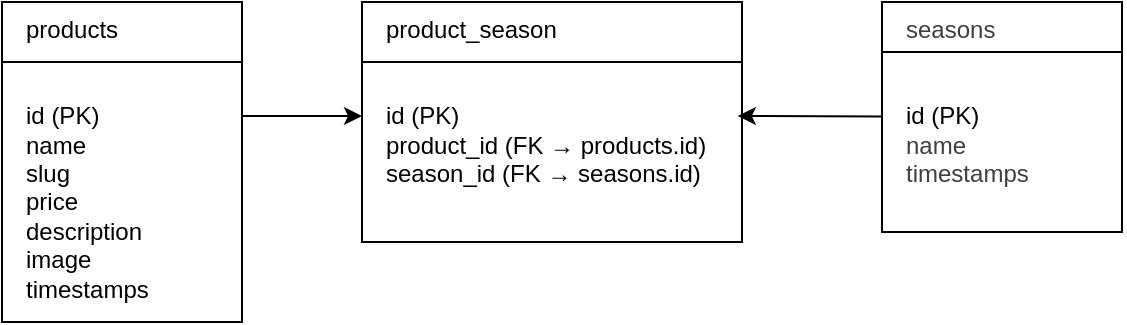 <mxfile>
    <diagram id="DlEuGl013d_0_B0PZQys" name="ページ1">
        <mxGraphModel dx="970" dy="702" grid="1" gridSize="10" guides="1" tooltips="1" connect="0" arrows="0" fold="1" page="1" pageScale="1" pageWidth="827" pageHeight="1169" math="0" shadow="0">
            <root>
                <mxCell id="0"/>
                <mxCell id="1" parent="0"/>
                <mxCell id="34" value="" style="group" vertex="1" connectable="0" parent="1">
                    <mxGeometry x="70" y="200" width="120" height="160" as="geometry"/>
                </mxCell>
                <mxCell id="18" value="&amp;nbsp; &amp;nbsp;products&lt;div&gt;&lt;font color=&quot;#000000&quot;&gt;&lt;br&gt;&lt;/font&gt;&lt;/div&gt;&lt;div&gt;&lt;font color=&quot;#000000&quot;&gt;&lt;br&gt;&lt;/font&gt;&lt;/div&gt;&lt;div&gt;&lt;font color=&quot;#000000&quot;&gt;&amp;nbsp; &amp;nbsp;&lt;/font&gt;id (PK)&lt;/div&gt;&lt;div&gt;&lt;font color=&quot;#000000&quot;&gt;&amp;nbsp; &amp;nbsp;name&lt;/font&gt;&lt;/div&gt;&lt;div&gt;&lt;font color=&quot;#000000&quot;&gt;&amp;nbsp; &amp;nbsp;slug&lt;/font&gt;&lt;/div&gt;&lt;div&gt;&lt;font color=&quot;#000000&quot;&gt;&amp;nbsp; &amp;nbsp;price&lt;/font&gt;&lt;/div&gt;&lt;div&gt;&lt;font color=&quot;#000000&quot;&gt;&amp;nbsp; &amp;nbsp;description&lt;/font&gt;&lt;/div&gt;&lt;div&gt;&lt;font color=&quot;#000000&quot;&gt;&amp;nbsp; &amp;nbsp;image&lt;/font&gt;&lt;/div&gt;&lt;div&gt;&lt;span style=&quot;background-color: transparent;&quot;&gt;&amp;nbsp; &amp;nbsp;&lt;/span&gt;&lt;span style=&quot;background-color: transparent;&quot;&gt;timestamps&lt;/span&gt;&lt;/div&gt;" style="rounded=0;whiteSpace=wrap;html=1;align=left;verticalAlign=top;fillColor=default;container=1;" vertex="1" parent="34">
                    <mxGeometry width="120" height="160" as="geometry"/>
                </mxCell>
                <mxCell id="28" value="" style="endArrow=none;html=1;" edge="1" parent="34">
                    <mxGeometry width="50" height="50" relative="1" as="geometry">
                        <mxPoint y="30" as="sourcePoint"/>
                        <mxPoint x="120" y="30" as="targetPoint"/>
                        <Array as="points">
                            <mxPoint x="60" y="30"/>
                        </Array>
                    </mxGeometry>
                </mxCell>
                <mxCell id="35" value="" style="group" vertex="1" connectable="0" parent="1">
                    <mxGeometry x="510" y="200" width="120" height="115" as="geometry"/>
                </mxCell>
                <mxCell id="4" value="&lt;div style=&quot;padding-top: 0px;&quot;&gt;&lt;span style=&quot;color: rgb(63, 63, 63); background-color: transparent;&quot;&gt;&amp;nbsp; &amp;nbsp;seasons&lt;/span&gt;&lt;/div&gt;&lt;div style=&quot;padding-top: 0px;&quot;&gt;&lt;span style=&quot;color: rgb(63, 63, 63); background-color: transparent;&quot;&gt;&lt;br&gt;&lt;/span&gt;&lt;/div&gt;&lt;div style=&quot;padding-top: 0px;&quot;&gt;&lt;span style=&quot;background-color: transparent;&quot;&gt;&amp;nbsp; &amp;nbsp;&lt;/span&gt;&lt;/div&gt;&lt;div style=&quot;padding-top: 0px;&quot;&gt;&lt;span style=&quot;background-color: transparent;&quot;&gt;&amp;nbsp; &amp;nbsp;id (PK)&lt;/span&gt;&lt;/div&gt;&lt;div style=&quot;padding-top: 0px;&quot;&gt;&lt;span style=&quot;color: rgb(63, 63, 63); background-color: transparent;&quot;&gt;&amp;nbsp; &amp;nbsp;name&lt;/span&gt;&lt;/div&gt;&lt;div style=&quot;padding-top: 0px;&quot;&gt;&lt;span style=&quot;color: rgb(63, 63, 63); background-color: transparent;&quot;&gt;&amp;nbsp; &amp;nbsp;&lt;/span&gt;&lt;span style=&quot;color: rgb(63, 63, 63); background-color: transparent;&quot;&gt;timestamps&lt;/span&gt;&lt;/div&gt;&lt;br&gt;&lt;h4 data-end=&quot;259&quot; data-start=&quot;236&quot;&gt;&lt;/h4&gt;" style="rounded=0;whiteSpace=wrap;html=1;align=left;verticalAlign=top;container=1;" vertex="1" parent="35">
                    <mxGeometry width="120" height="115" as="geometry"/>
                </mxCell>
                <mxCell id="29" value="" style="endArrow=none;html=1;" edge="1" parent="35">
                    <mxGeometry width="50" height="50" relative="1" as="geometry">
                        <mxPoint y="25" as="sourcePoint"/>
                        <mxPoint x="120" y="25" as="targetPoint"/>
                        <Array as="points">
                            <mxPoint x="60" y="25"/>
                        </Array>
                    </mxGeometry>
                </mxCell>
                <mxCell id="38" value="" style="group" vertex="1" connectable="0" parent="1">
                    <mxGeometry x="250" y="200" width="190" height="120" as="geometry"/>
                </mxCell>
                <mxCell id="5" value="&amp;nbsp; &amp;nbsp;product_season&lt;div&gt;&lt;br&gt;&lt;/div&gt;&lt;div&gt;&lt;br&gt;&lt;/div&gt;&lt;div&gt;&amp;nbsp; &amp;nbsp;id (PK)&lt;/div&gt;&lt;div&gt;&amp;nbsp; &amp;nbsp;product_id (FK → products.id)&lt;/div&gt;&lt;div&gt;&amp;nbsp; &amp;nbsp;season_id (FK → seasons.id)&lt;/div&gt;" style="rounded=0;whiteSpace=wrap;html=1;verticalAlign=top;align=left;container=1;" vertex="1" parent="38">
                    <mxGeometry width="190" height="120" as="geometry"/>
                </mxCell>
                <mxCell id="30" value="" style="endArrow=none;html=1;" edge="1" parent="38" target="5">
                    <mxGeometry width="50" height="50" relative="1" as="geometry">
                        <mxPoint y="30" as="sourcePoint"/>
                        <mxPoint x="110" y="40" as="targetPoint"/>
                        <Array as="points">
                            <mxPoint x="190" y="30"/>
                        </Array>
                    </mxGeometry>
                </mxCell>
                <mxCell id="43" value="" style="endArrow=classic;html=1;" edge="1" parent="1">
                    <mxGeometry width="50" height="50" relative="1" as="geometry">
                        <mxPoint x="190" y="257" as="sourcePoint"/>
                        <mxPoint x="250" y="257" as="targetPoint"/>
                    </mxGeometry>
                </mxCell>
                <mxCell id="46" value="" style="endArrow=classic;html=1;entryX=0.989;entryY=0.431;entryDx=0;entryDy=0;entryPerimeter=0;" edge="1" parent="1">
                    <mxGeometry width="50" height="50" relative="1" as="geometry">
                        <mxPoint x="510" y="257.28" as="sourcePoint"/>
                        <mxPoint x="437.91" y="257" as="targetPoint"/>
                    </mxGeometry>
                </mxCell>
            </root>
        </mxGraphModel>
    </diagram>
</mxfile>